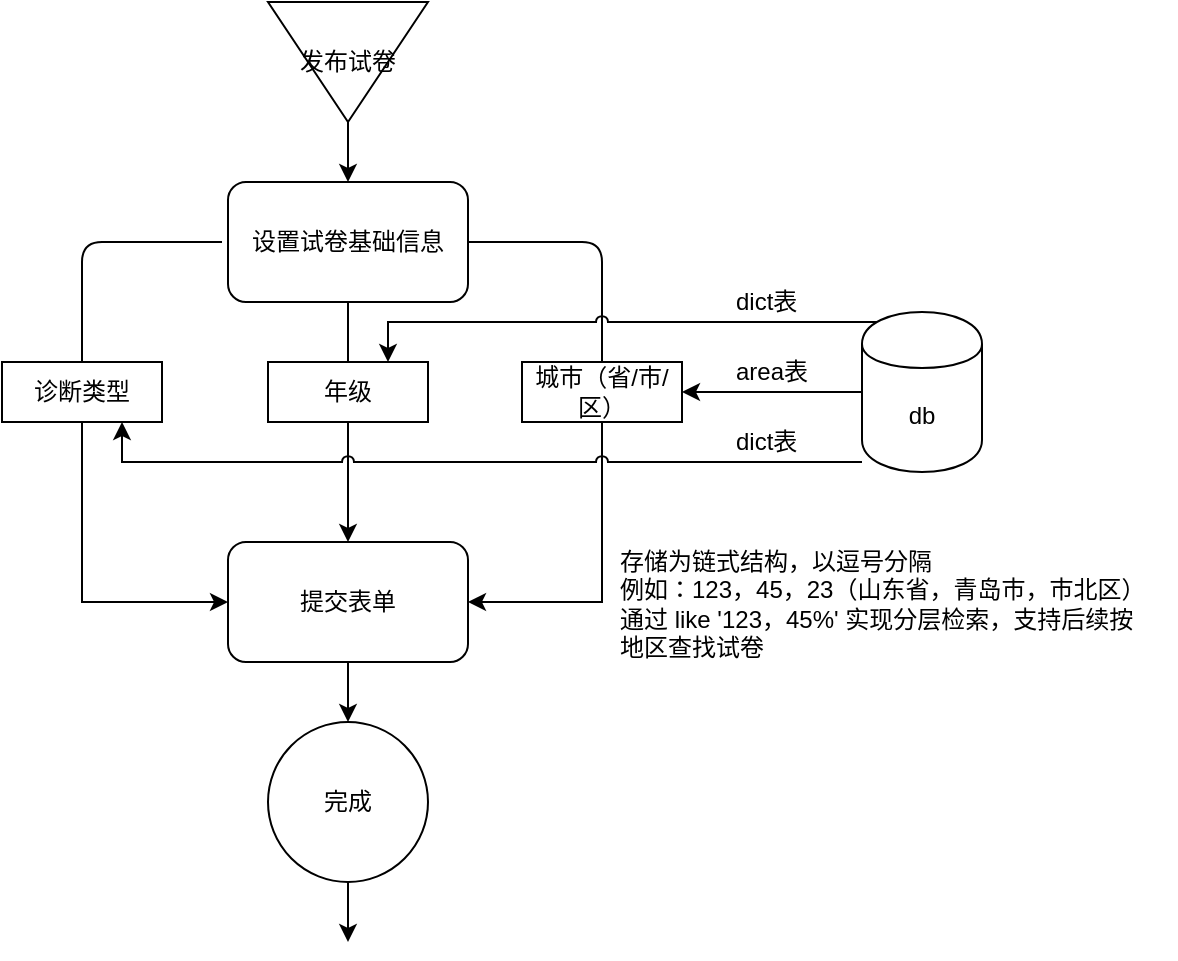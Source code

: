 <mxfile pages="1" version="11.2.4" type="github"><diagram id="ZwUlBnOFTZjkqhouCtJR" name="第 1 页"><mxGraphModel dx="1426" dy="773" grid="1" gridSize="10" guides="1" tooltips="1" connect="1" arrows="1" fold="1" page="1" pageScale="1" pageWidth="827" pageHeight="1169" math="0" shadow="0"><root><mxCell id="0"/><mxCell id="1" parent="0"/><mxCell id="QaVfItjL7cyEkN8R409s-55" style="edgeStyle=orthogonalEdgeStyle;rounded=0;orthogonalLoop=1;jettySize=auto;html=1;" edge="1" parent="1" source="QaVfItjL7cyEkN8R409s-54" target="QaVfItjL7cyEkN8R409s-56"><mxGeometry relative="1" as="geometry"><mxPoint x="413" y="180" as="targetPoint"/></mxGeometry></mxCell><mxCell id="QaVfItjL7cyEkN8R409s-54" value="发布试卷" style="triangle;whiteSpace=wrap;html=1;direction=south;" vertex="1" parent="1"><mxGeometry x="373" y="60" width="80" height="60" as="geometry"/></mxCell><mxCell id="QaVfItjL7cyEkN8R409s-56" value="设置试卷基础信息" style="rounded=1;whiteSpace=wrap;html=1;" vertex="1" parent="1"><mxGeometry x="353" y="150" width="120" height="60" as="geometry"/></mxCell><mxCell id="QaVfItjL7cyEkN8R409s-71" style="edgeStyle=orthogonalEdgeStyle;rounded=0;orthogonalLoop=1;jettySize=auto;html=1;entryX=1;entryY=0.5;entryDx=0;entryDy=0;exitX=0.5;exitY=1;exitDx=0;exitDy=0;" edge="1" parent="1" source="QaVfItjL7cyEkN8R409s-57" target="QaVfItjL7cyEkN8R409s-69"><mxGeometry relative="1" as="geometry"/></mxCell><mxCell id="QaVfItjL7cyEkN8R409s-57" value="城市（省/市/区）" style="rounded=0;whiteSpace=wrap;html=1;" vertex="1" parent="1"><mxGeometry x="500" y="240" width="80" height="30" as="geometry"/></mxCell><mxCell id="QaVfItjL7cyEkN8R409s-72" style="edgeStyle=orthogonalEdgeStyle;rounded=0;orthogonalLoop=1;jettySize=auto;html=1;" edge="1" parent="1" source="QaVfItjL7cyEkN8R409s-58" target="QaVfItjL7cyEkN8R409s-69"><mxGeometry relative="1" as="geometry"/></mxCell><mxCell id="QaVfItjL7cyEkN8R409s-58" value="年级" style="rounded=0;whiteSpace=wrap;html=1;" vertex="1" parent="1"><mxGeometry x="373" y="240" width="80" height="30" as="geometry"/></mxCell><mxCell id="QaVfItjL7cyEkN8R409s-70" style="edgeStyle=orthogonalEdgeStyle;rounded=0;orthogonalLoop=1;jettySize=auto;html=1;entryX=0;entryY=0.5;entryDx=0;entryDy=0;exitX=0.5;exitY=1;exitDx=0;exitDy=0;" edge="1" parent="1" source="QaVfItjL7cyEkN8R409s-59" target="QaVfItjL7cyEkN8R409s-69"><mxGeometry relative="1" as="geometry"/></mxCell><mxCell id="QaVfItjL7cyEkN8R409s-59" value="诊断类型" style="rounded=0;whiteSpace=wrap;html=1;" vertex="1" parent="1"><mxGeometry x="240" y="240" width="80" height="30" as="geometry"/></mxCell><mxCell id="QaVfItjL7cyEkN8R409s-65" value="" style="endArrow=none;html=1;exitX=0.5;exitY=0;exitDx=0;exitDy=0;" edge="1" parent="1" source="QaVfItjL7cyEkN8R409s-59"><mxGeometry width="50" height="50" relative="1" as="geometry"><mxPoint x="240" y="340" as="sourcePoint"/><mxPoint x="350" y="180" as="targetPoint"/><Array as="points"><mxPoint x="280" y="180"/></Array></mxGeometry></mxCell><mxCell id="QaVfItjL7cyEkN8R409s-66" value="" style="endArrow=none;html=1;exitX=0.5;exitY=0;exitDx=0;exitDy=0;entryX=1;entryY=0.5;entryDx=0;entryDy=0;" edge="1" parent="1" source="QaVfItjL7cyEkN8R409s-57" target="QaVfItjL7cyEkN8R409s-56"><mxGeometry width="50" height="50" relative="1" as="geometry"><mxPoint x="505" y="240" as="sourcePoint"/><mxPoint x="480" y="180" as="targetPoint"/><Array as="points"><mxPoint x="540" y="220"/><mxPoint x="540" y="180"/><mxPoint x="505" y="180"/></Array></mxGeometry></mxCell><mxCell id="QaVfItjL7cyEkN8R409s-67" value="" style="endArrow=none;html=1;entryX=0.5;entryY=1;entryDx=0;entryDy=0;exitX=0.5;exitY=0;exitDx=0;exitDy=0;" edge="1" parent="1" source="QaVfItjL7cyEkN8R409s-58" target="QaVfItjL7cyEkN8R409s-56"><mxGeometry width="50" height="50" relative="1" as="geometry"><mxPoint x="240" y="340" as="sourcePoint"/><mxPoint x="290" y="290" as="targetPoint"/></mxGeometry></mxCell><mxCell id="QaVfItjL7cyEkN8R409s-86" style="edgeStyle=orthogonalEdgeStyle;rounded=0;jumpStyle=arc;orthogonalLoop=1;jettySize=auto;html=1;" edge="1" parent="1" source="QaVfItjL7cyEkN8R409s-69" target="QaVfItjL7cyEkN8R409s-87"><mxGeometry relative="1" as="geometry"><mxPoint x="413" y="440" as="targetPoint"/></mxGeometry></mxCell><mxCell id="QaVfItjL7cyEkN8R409s-69" value="提交表单" style="rounded=1;whiteSpace=wrap;html=1;" vertex="1" parent="1"><mxGeometry x="353" y="330" width="120" height="60" as="geometry"/></mxCell><mxCell id="QaVfItjL7cyEkN8R409s-76" style="edgeStyle=orthogonalEdgeStyle;rounded=0;orthogonalLoop=1;jettySize=auto;html=1;entryX=1;entryY=0.5;entryDx=0;entryDy=0;" edge="1" parent="1" source="QaVfItjL7cyEkN8R409s-75" target="QaVfItjL7cyEkN8R409s-57"><mxGeometry relative="1" as="geometry"/></mxCell><mxCell id="QaVfItjL7cyEkN8R409s-79" style="edgeStyle=orthogonalEdgeStyle;rounded=0;orthogonalLoop=1;jettySize=auto;html=1;entryX=0.75;entryY=0;entryDx=0;entryDy=0;exitX=0.5;exitY=0;exitDx=0;exitDy=0;jumpStyle=arc;" edge="1" parent="1" source="QaVfItjL7cyEkN8R409s-75" target="QaVfItjL7cyEkN8R409s-58"><mxGeometry relative="1" as="geometry"><Array as="points"><mxPoint x="700" y="220"/><mxPoint x="433" y="220"/></Array></mxGeometry></mxCell><mxCell id="QaVfItjL7cyEkN8R409s-83" style="edgeStyle=orthogonalEdgeStyle;rounded=0;jumpStyle=arc;orthogonalLoop=1;jettySize=auto;html=1;entryX=0.75;entryY=1;entryDx=0;entryDy=0;" edge="1" parent="1" source="QaVfItjL7cyEkN8R409s-75" target="QaVfItjL7cyEkN8R409s-59"><mxGeometry relative="1" as="geometry"><mxPoint x="340" y="280" as="targetPoint"/><Array as="points"><mxPoint x="300" y="290"/></Array></mxGeometry></mxCell><mxCell id="QaVfItjL7cyEkN8R409s-75" value="db" style="shape=cylinder;whiteSpace=wrap;html=1;boundedLbl=1;backgroundOutline=1;" vertex="1" parent="1"><mxGeometry x="670" y="215" width="60" height="80" as="geometry"/></mxCell><mxCell id="QaVfItjL7cyEkN8R409s-77" value="area表" style="text;html=1;resizable=0;points=[];autosize=1;align=left;verticalAlign=top;spacingTop=-4;" vertex="1" parent="1"><mxGeometry x="605" y="235" width="50" height="20" as="geometry"/></mxCell><mxCell id="QaVfItjL7cyEkN8R409s-78" value="存储为链式结构，以逗号分隔&lt;br&gt;例如：123，45，23（山东省，青岛市，市北区）&lt;br&gt;通过 like '123，45%' 实现分层检索，支持后续按&lt;br&gt;地区查找试卷" style="text;html=1;resizable=0;points=[];autosize=1;align=left;verticalAlign=top;spacingTop=-4;" vertex="1" parent="1"><mxGeometry x="547" y="330" width="280" height="60" as="geometry"/></mxCell><mxCell id="QaVfItjL7cyEkN8R409s-80" value="dict表&lt;br&gt;" style="text;html=1;resizable=0;points=[];autosize=1;align=left;verticalAlign=top;spacingTop=-4;" vertex="1" parent="1"><mxGeometry x="605" y="200" width="50" height="20" as="geometry"/></mxCell><mxCell id="QaVfItjL7cyEkN8R409s-84" value="dict表" style="text;html=1;resizable=0;points=[];autosize=1;align=left;verticalAlign=top;spacingTop=-4;" vertex="1" parent="1"><mxGeometry x="605" y="270" width="50" height="20" as="geometry"/></mxCell><mxCell id="QaVfItjL7cyEkN8R409s-88" style="edgeStyle=orthogonalEdgeStyle;rounded=0;jumpStyle=arc;orthogonalLoop=1;jettySize=auto;html=1;" edge="1" parent="1" source="QaVfItjL7cyEkN8R409s-87"><mxGeometry relative="1" as="geometry"><mxPoint x="413" y="530" as="targetPoint"/></mxGeometry></mxCell><mxCell id="QaVfItjL7cyEkN8R409s-87" value="完成" style="ellipse;whiteSpace=wrap;html=1;aspect=fixed;" vertex="1" parent="1"><mxGeometry x="373" y="420" width="80" height="80" as="geometry"/></mxCell></root></mxGraphModel></diagram></mxfile>